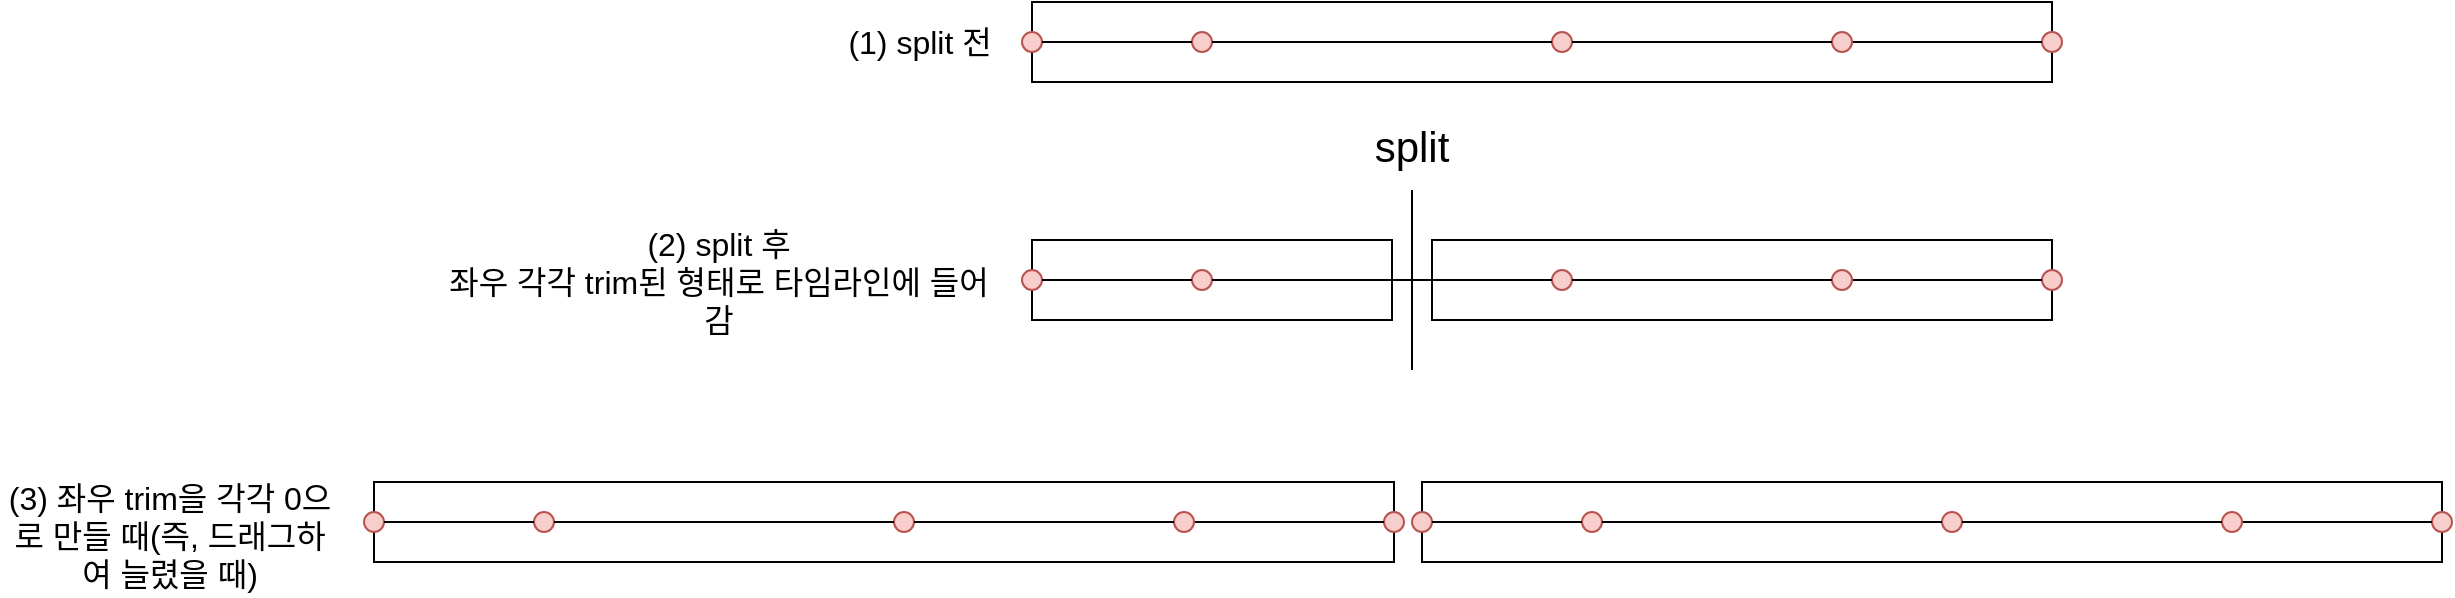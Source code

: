 <mxfile version="10.5.8" type="github"><diagram id="g8afyVJob5galgolwHaJ" name="Page-1"><mxGraphModel dx="1918" dy="765" grid="1" gridSize="10" guides="1" tooltips="1" connect="1" arrows="1" fold="1" page="1" pageScale="1" pageWidth="827" pageHeight="1169" math="0" shadow="0"><root><mxCell id="0"/><mxCell id="1" parent="0"/><mxCell id="YyxckVI1KOIy75AwiKXZ-52" value="" style="rounded=0;whiteSpace=wrap;html=1;" vertex="1" parent="1"><mxGeometry x="330" y="349" width="310" height="40" as="geometry"/></mxCell><mxCell id="YyxckVI1KOIy75AwiKXZ-1" value="" style="rounded=0;whiteSpace=wrap;html=1;" vertex="1" parent="1"><mxGeometry x="130" y="349" width="180" height="40" as="geometry"/></mxCell><mxCell id="YyxckVI1KOIy75AwiKXZ-2" value="" style="rounded=0;whiteSpace=wrap;html=1;" vertex="1" parent="1"><mxGeometry x="130" y="230" width="510" height="40" as="geometry"/></mxCell><mxCell id="YyxckVI1KOIy75AwiKXZ-3" value="" style="group" vertex="1" connectable="0" parent="1"><mxGeometry x="125" y="245" width="520" height="10" as="geometry"/></mxCell><mxCell id="YyxckVI1KOIy75AwiKXZ-4" value="" style="ellipse;whiteSpace=wrap;html=1;aspect=fixed;fillColor=#f8cecc;strokeColor=#b85450;" vertex="1" parent="YyxckVI1KOIy75AwiKXZ-3"><mxGeometry width="10" height="10" as="geometry"/></mxCell><mxCell id="YyxckVI1KOIy75AwiKXZ-5" value="" style="ellipse;whiteSpace=wrap;html=1;aspect=fixed;fillColor=#f8cecc;strokeColor=#b85450;" vertex="1" parent="YyxckVI1KOIy75AwiKXZ-3"><mxGeometry x="510" width="10" height="10" as="geometry"/></mxCell><mxCell id="YyxckVI1KOIy75AwiKXZ-6" value="" style="ellipse;whiteSpace=wrap;html=1;aspect=fixed;fillColor=#f8cecc;strokeColor=#b85450;" vertex="1" parent="YyxckVI1KOIy75AwiKXZ-3"><mxGeometry x="85" width="10" height="10" as="geometry"/></mxCell><mxCell id="YyxckVI1KOIy75AwiKXZ-7" style="edgeStyle=orthogonalEdgeStyle;rounded=0;orthogonalLoop=1;jettySize=auto;html=1;entryX=0;entryY=0.5;entryDx=0;entryDy=0;endArrow=none;endFill=0;" edge="1" parent="YyxckVI1KOIy75AwiKXZ-3" source="YyxckVI1KOIy75AwiKXZ-4" target="YyxckVI1KOIy75AwiKXZ-6"><mxGeometry relative="1" as="geometry"/></mxCell><mxCell id="YyxckVI1KOIy75AwiKXZ-8" value="" style="ellipse;whiteSpace=wrap;html=1;aspect=fixed;fillColor=#f8cecc;strokeColor=#b85450;" vertex="1" parent="YyxckVI1KOIy75AwiKXZ-3"><mxGeometry x="265" width="10" height="10" as="geometry"/></mxCell><mxCell id="YyxckVI1KOIy75AwiKXZ-9" style="edgeStyle=orthogonalEdgeStyle;rounded=0;orthogonalLoop=1;jettySize=auto;html=1;entryX=0;entryY=0.5;entryDx=0;entryDy=0;endArrow=none;endFill=0;" edge="1" parent="YyxckVI1KOIy75AwiKXZ-3" source="YyxckVI1KOIy75AwiKXZ-6" target="YyxckVI1KOIy75AwiKXZ-8"><mxGeometry relative="1" as="geometry"/></mxCell><mxCell id="YyxckVI1KOIy75AwiKXZ-10" style="edgeStyle=orthogonalEdgeStyle;rounded=0;orthogonalLoop=1;jettySize=auto;html=1;entryX=0;entryY=0.5;entryDx=0;entryDy=0;endArrow=none;endFill=0;" edge="1" parent="YyxckVI1KOIy75AwiKXZ-3" source="YyxckVI1KOIy75AwiKXZ-11" target="YyxckVI1KOIy75AwiKXZ-5"><mxGeometry relative="1" as="geometry"/></mxCell><mxCell id="YyxckVI1KOIy75AwiKXZ-11" value="" style="ellipse;whiteSpace=wrap;html=1;aspect=fixed;fillColor=#f8cecc;strokeColor=#b85450;" vertex="1" parent="YyxckVI1KOIy75AwiKXZ-3"><mxGeometry x="405" width="10" height="10" as="geometry"/></mxCell><mxCell id="YyxckVI1KOIy75AwiKXZ-12" style="edgeStyle=orthogonalEdgeStyle;rounded=0;orthogonalLoop=1;jettySize=auto;html=1;entryX=0;entryY=0.5;entryDx=0;entryDy=0;endArrow=none;endFill=0;" edge="1" parent="YyxckVI1KOIy75AwiKXZ-3" source="YyxckVI1KOIy75AwiKXZ-8" target="YyxckVI1KOIy75AwiKXZ-11"><mxGeometry relative="1" as="geometry"/></mxCell><mxCell id="YyxckVI1KOIy75AwiKXZ-13" value="" style="group" vertex="1" connectable="0" parent="1"><mxGeometry x="125" y="364" width="520" height="10" as="geometry"/></mxCell><mxCell id="YyxckVI1KOIy75AwiKXZ-14" value="" style="ellipse;whiteSpace=wrap;html=1;aspect=fixed;fillColor=#f8cecc;strokeColor=#b85450;" vertex="1" parent="YyxckVI1KOIy75AwiKXZ-13"><mxGeometry width="10" height="10" as="geometry"/></mxCell><mxCell id="YyxckVI1KOIy75AwiKXZ-15" value="" style="ellipse;whiteSpace=wrap;html=1;aspect=fixed;fillColor=#f8cecc;strokeColor=#b85450;" vertex="1" parent="YyxckVI1KOIy75AwiKXZ-13"><mxGeometry x="510" width="10" height="10" as="geometry"/></mxCell><mxCell id="YyxckVI1KOIy75AwiKXZ-16" value="" style="ellipse;whiteSpace=wrap;html=1;aspect=fixed;fillColor=#f8cecc;strokeColor=#b85450;" vertex="1" parent="YyxckVI1KOIy75AwiKXZ-13"><mxGeometry x="85" width="10" height="10" as="geometry"/></mxCell><mxCell id="YyxckVI1KOIy75AwiKXZ-17" style="edgeStyle=orthogonalEdgeStyle;rounded=0;orthogonalLoop=1;jettySize=auto;html=1;entryX=0;entryY=0.5;entryDx=0;entryDy=0;endArrow=none;endFill=0;" edge="1" parent="YyxckVI1KOIy75AwiKXZ-13" source="YyxckVI1KOIy75AwiKXZ-14" target="YyxckVI1KOIy75AwiKXZ-16"><mxGeometry relative="1" as="geometry"/></mxCell><mxCell id="YyxckVI1KOIy75AwiKXZ-18" value="" style="ellipse;whiteSpace=wrap;html=1;aspect=fixed;fillColor=#f8cecc;strokeColor=#b85450;" vertex="1" parent="YyxckVI1KOIy75AwiKXZ-13"><mxGeometry x="265" width="10" height="10" as="geometry"/></mxCell><mxCell id="YyxckVI1KOIy75AwiKXZ-19" style="edgeStyle=orthogonalEdgeStyle;rounded=0;orthogonalLoop=1;jettySize=auto;html=1;entryX=0;entryY=0.5;entryDx=0;entryDy=0;endArrow=none;endFill=0;" edge="1" parent="YyxckVI1KOIy75AwiKXZ-13" source="YyxckVI1KOIy75AwiKXZ-16" target="YyxckVI1KOIy75AwiKXZ-18"><mxGeometry relative="1" as="geometry"/></mxCell><mxCell id="YyxckVI1KOIy75AwiKXZ-20" style="edgeStyle=orthogonalEdgeStyle;rounded=0;orthogonalLoop=1;jettySize=auto;html=1;entryX=0;entryY=0.5;entryDx=0;entryDy=0;endArrow=none;endFill=0;" edge="1" parent="YyxckVI1KOIy75AwiKXZ-13" source="YyxckVI1KOIy75AwiKXZ-21" target="YyxckVI1KOIy75AwiKXZ-15"><mxGeometry relative="1" as="geometry"/></mxCell><mxCell id="YyxckVI1KOIy75AwiKXZ-21" value="" style="ellipse;whiteSpace=wrap;html=1;aspect=fixed;fillColor=#f8cecc;strokeColor=#b85450;" vertex="1" parent="YyxckVI1KOIy75AwiKXZ-13"><mxGeometry x="405" width="10" height="10" as="geometry"/></mxCell><mxCell id="YyxckVI1KOIy75AwiKXZ-22" style="edgeStyle=orthogonalEdgeStyle;rounded=0;orthogonalLoop=1;jettySize=auto;html=1;entryX=0;entryY=0.5;entryDx=0;entryDy=0;endArrow=none;endFill=0;" edge="1" parent="YyxckVI1KOIy75AwiKXZ-13" source="YyxckVI1KOIy75AwiKXZ-18" target="YyxckVI1KOIy75AwiKXZ-21"><mxGeometry relative="1" as="geometry"/></mxCell><mxCell id="YyxckVI1KOIy75AwiKXZ-45" value="split" style="text;html=1;strokeColor=none;fillColor=none;align=center;verticalAlign=middle;whiteSpace=wrap;rounded=0;fontSize=21;" vertex="1" parent="1"><mxGeometry x="300" y="292" width="40" height="20" as="geometry"/></mxCell><mxCell id="YyxckVI1KOIy75AwiKXZ-51" value="" style="endArrow=none;html=1;" edge="1" parent="1"><mxGeometry width="50" height="50" relative="1" as="geometry"><mxPoint x="320" y="414" as="sourcePoint"/><mxPoint x="320" y="324" as="targetPoint"/></mxGeometry></mxCell><mxCell id="YyxckVI1KOIy75AwiKXZ-64" value="" style="group" vertex="1" connectable="0" parent="1"><mxGeometry x="-204" y="470" width="520" height="40" as="geometry"/></mxCell><mxCell id="YyxckVI1KOIy75AwiKXZ-53" value="" style="rounded=0;whiteSpace=wrap;html=1;" vertex="1" parent="YyxckVI1KOIy75AwiKXZ-64"><mxGeometry x="5" width="510" height="40" as="geometry"/></mxCell><mxCell id="YyxckVI1KOIy75AwiKXZ-54" value="" style="group" vertex="1" connectable="0" parent="YyxckVI1KOIy75AwiKXZ-64"><mxGeometry y="15" width="520" height="10" as="geometry"/></mxCell><mxCell id="YyxckVI1KOIy75AwiKXZ-55" value="" style="ellipse;whiteSpace=wrap;html=1;aspect=fixed;fillColor=#f8cecc;strokeColor=#b85450;" vertex="1" parent="YyxckVI1KOIy75AwiKXZ-54"><mxGeometry width="10" height="10" as="geometry"/></mxCell><mxCell id="YyxckVI1KOIy75AwiKXZ-56" value="" style="ellipse;whiteSpace=wrap;html=1;aspect=fixed;fillColor=#f8cecc;strokeColor=#b85450;" vertex="1" parent="YyxckVI1KOIy75AwiKXZ-54"><mxGeometry x="510" width="10" height="10" as="geometry"/></mxCell><mxCell id="YyxckVI1KOIy75AwiKXZ-57" value="" style="ellipse;whiteSpace=wrap;html=1;aspect=fixed;fillColor=#f8cecc;strokeColor=#b85450;" vertex="1" parent="YyxckVI1KOIy75AwiKXZ-54"><mxGeometry x="85" width="10" height="10" as="geometry"/></mxCell><mxCell id="YyxckVI1KOIy75AwiKXZ-58" style="edgeStyle=orthogonalEdgeStyle;rounded=0;orthogonalLoop=1;jettySize=auto;html=1;entryX=0;entryY=0.5;entryDx=0;entryDy=0;endArrow=none;endFill=0;" edge="1" parent="YyxckVI1KOIy75AwiKXZ-54" source="YyxckVI1KOIy75AwiKXZ-55" target="YyxckVI1KOIy75AwiKXZ-57"><mxGeometry relative="1" as="geometry"/></mxCell><mxCell id="YyxckVI1KOIy75AwiKXZ-59" value="" style="ellipse;whiteSpace=wrap;html=1;aspect=fixed;fillColor=#f8cecc;strokeColor=#b85450;" vertex="1" parent="YyxckVI1KOIy75AwiKXZ-54"><mxGeometry x="265" width="10" height="10" as="geometry"/></mxCell><mxCell id="YyxckVI1KOIy75AwiKXZ-60" style="edgeStyle=orthogonalEdgeStyle;rounded=0;orthogonalLoop=1;jettySize=auto;html=1;entryX=0;entryY=0.5;entryDx=0;entryDy=0;endArrow=none;endFill=0;" edge="1" parent="YyxckVI1KOIy75AwiKXZ-54" source="YyxckVI1KOIy75AwiKXZ-57" target="YyxckVI1KOIy75AwiKXZ-59"><mxGeometry relative="1" as="geometry"/></mxCell><mxCell id="YyxckVI1KOIy75AwiKXZ-61" style="edgeStyle=orthogonalEdgeStyle;rounded=0;orthogonalLoop=1;jettySize=auto;html=1;entryX=0;entryY=0.5;entryDx=0;entryDy=0;endArrow=none;endFill=0;" edge="1" parent="YyxckVI1KOIy75AwiKXZ-54" source="YyxckVI1KOIy75AwiKXZ-62" target="YyxckVI1KOIy75AwiKXZ-56"><mxGeometry relative="1" as="geometry"/></mxCell><mxCell id="YyxckVI1KOIy75AwiKXZ-62" value="" style="ellipse;whiteSpace=wrap;html=1;aspect=fixed;fillColor=#f8cecc;strokeColor=#b85450;" vertex="1" parent="YyxckVI1KOIy75AwiKXZ-54"><mxGeometry x="405" width="10" height="10" as="geometry"/></mxCell><mxCell id="YyxckVI1KOIy75AwiKXZ-63" style="edgeStyle=orthogonalEdgeStyle;rounded=0;orthogonalLoop=1;jettySize=auto;html=1;entryX=0;entryY=0.5;entryDx=0;entryDy=0;endArrow=none;endFill=0;" edge="1" parent="YyxckVI1KOIy75AwiKXZ-54" source="YyxckVI1KOIy75AwiKXZ-59" target="YyxckVI1KOIy75AwiKXZ-62"><mxGeometry relative="1" as="geometry"/></mxCell><mxCell id="YyxckVI1KOIy75AwiKXZ-66" value="" style="group" vertex="1" connectable="0" parent="1"><mxGeometry x="320" y="470" width="520" height="40" as="geometry"/></mxCell><mxCell id="YyxckVI1KOIy75AwiKXZ-67" value="" style="rounded=0;whiteSpace=wrap;html=1;" vertex="1" parent="YyxckVI1KOIy75AwiKXZ-66"><mxGeometry x="5" width="510" height="40" as="geometry"/></mxCell><mxCell id="YyxckVI1KOIy75AwiKXZ-68" value="" style="group" vertex="1" connectable="0" parent="YyxckVI1KOIy75AwiKXZ-66"><mxGeometry y="15" width="520" height="10" as="geometry"/></mxCell><mxCell id="YyxckVI1KOIy75AwiKXZ-69" value="" style="ellipse;whiteSpace=wrap;html=1;aspect=fixed;fillColor=#f8cecc;strokeColor=#b85450;" vertex="1" parent="YyxckVI1KOIy75AwiKXZ-68"><mxGeometry width="10" height="10" as="geometry"/></mxCell><mxCell id="YyxckVI1KOIy75AwiKXZ-70" value="" style="ellipse;whiteSpace=wrap;html=1;aspect=fixed;fillColor=#f8cecc;strokeColor=#b85450;" vertex="1" parent="YyxckVI1KOIy75AwiKXZ-68"><mxGeometry x="510" width="10" height="10" as="geometry"/></mxCell><mxCell id="YyxckVI1KOIy75AwiKXZ-71" value="" style="ellipse;whiteSpace=wrap;html=1;aspect=fixed;fillColor=#f8cecc;strokeColor=#b85450;" vertex="1" parent="YyxckVI1KOIy75AwiKXZ-68"><mxGeometry x="85" width="10" height="10" as="geometry"/></mxCell><mxCell id="YyxckVI1KOIy75AwiKXZ-72" style="edgeStyle=orthogonalEdgeStyle;rounded=0;orthogonalLoop=1;jettySize=auto;html=1;entryX=0;entryY=0.5;entryDx=0;entryDy=0;endArrow=none;endFill=0;" edge="1" parent="YyxckVI1KOIy75AwiKXZ-68" source="YyxckVI1KOIy75AwiKXZ-69" target="YyxckVI1KOIy75AwiKXZ-71"><mxGeometry relative="1" as="geometry"/></mxCell><mxCell id="YyxckVI1KOIy75AwiKXZ-73" value="" style="ellipse;whiteSpace=wrap;html=1;aspect=fixed;fillColor=#f8cecc;strokeColor=#b85450;" vertex="1" parent="YyxckVI1KOIy75AwiKXZ-68"><mxGeometry x="265" width="10" height="10" as="geometry"/></mxCell><mxCell id="YyxckVI1KOIy75AwiKXZ-74" style="edgeStyle=orthogonalEdgeStyle;rounded=0;orthogonalLoop=1;jettySize=auto;html=1;entryX=0;entryY=0.5;entryDx=0;entryDy=0;endArrow=none;endFill=0;" edge="1" parent="YyxckVI1KOIy75AwiKXZ-68" source="YyxckVI1KOIy75AwiKXZ-71" target="YyxckVI1KOIy75AwiKXZ-73"><mxGeometry relative="1" as="geometry"/></mxCell><mxCell id="YyxckVI1KOIy75AwiKXZ-75" style="edgeStyle=orthogonalEdgeStyle;rounded=0;orthogonalLoop=1;jettySize=auto;html=1;entryX=0;entryY=0.5;entryDx=0;entryDy=0;endArrow=none;endFill=0;" edge="1" parent="YyxckVI1KOIy75AwiKXZ-68" source="YyxckVI1KOIy75AwiKXZ-76" target="YyxckVI1KOIy75AwiKXZ-70"><mxGeometry relative="1" as="geometry"/></mxCell><mxCell id="YyxckVI1KOIy75AwiKXZ-76" value="" style="ellipse;whiteSpace=wrap;html=1;aspect=fixed;fillColor=#f8cecc;strokeColor=#b85450;" vertex="1" parent="YyxckVI1KOIy75AwiKXZ-68"><mxGeometry x="405" width="10" height="10" as="geometry"/></mxCell><mxCell id="YyxckVI1KOIy75AwiKXZ-77" style="edgeStyle=orthogonalEdgeStyle;rounded=0;orthogonalLoop=1;jettySize=auto;html=1;entryX=0;entryY=0.5;entryDx=0;entryDy=0;endArrow=none;endFill=0;" edge="1" parent="YyxckVI1KOIy75AwiKXZ-68" source="YyxckVI1KOIy75AwiKXZ-73" target="YyxckVI1KOIy75AwiKXZ-76"><mxGeometry relative="1" as="geometry"/></mxCell><mxCell id="YyxckVI1KOIy75AwiKXZ-78" value="&lt;font style=&quot;font-size: 16px&quot;&gt;(1) split 전&lt;/font&gt;" style="text;html=1;strokeColor=none;fillColor=none;align=center;verticalAlign=middle;whiteSpace=wrap;rounded=0;" vertex="1" parent="1"><mxGeometry x="34" y="240" width="80" height="20" as="geometry"/></mxCell><mxCell id="YyxckVI1KOIy75AwiKXZ-79" value="&lt;font style=&quot;font-size: 16px&quot;&gt;(2) split 후&lt;br&gt;좌우 각각 trim된 형태로 타임라인에 들어감&lt;br&gt;&lt;/font&gt;" style="text;html=1;strokeColor=none;fillColor=none;align=center;verticalAlign=middle;whiteSpace=wrap;rounded=0;" vertex="1" parent="1"><mxGeometry x="-163" y="346" width="273" height="47" as="geometry"/></mxCell><mxCell id="YyxckVI1KOIy75AwiKXZ-80" value="&lt;font style=&quot;font-size: 16px&quot;&gt;(3) 좌우 trim을 각각 0으로 만들 때(즉, 드래그하여 늘렸을 때)&lt;/font&gt;" style="text;html=1;strokeColor=none;fillColor=none;align=center;verticalAlign=middle;whiteSpace=wrap;rounded=0;" vertex="1" parent="1"><mxGeometry x="-386" y="467" width="170" height="60" as="geometry"/></mxCell></root></mxGraphModel></diagram></mxfile>